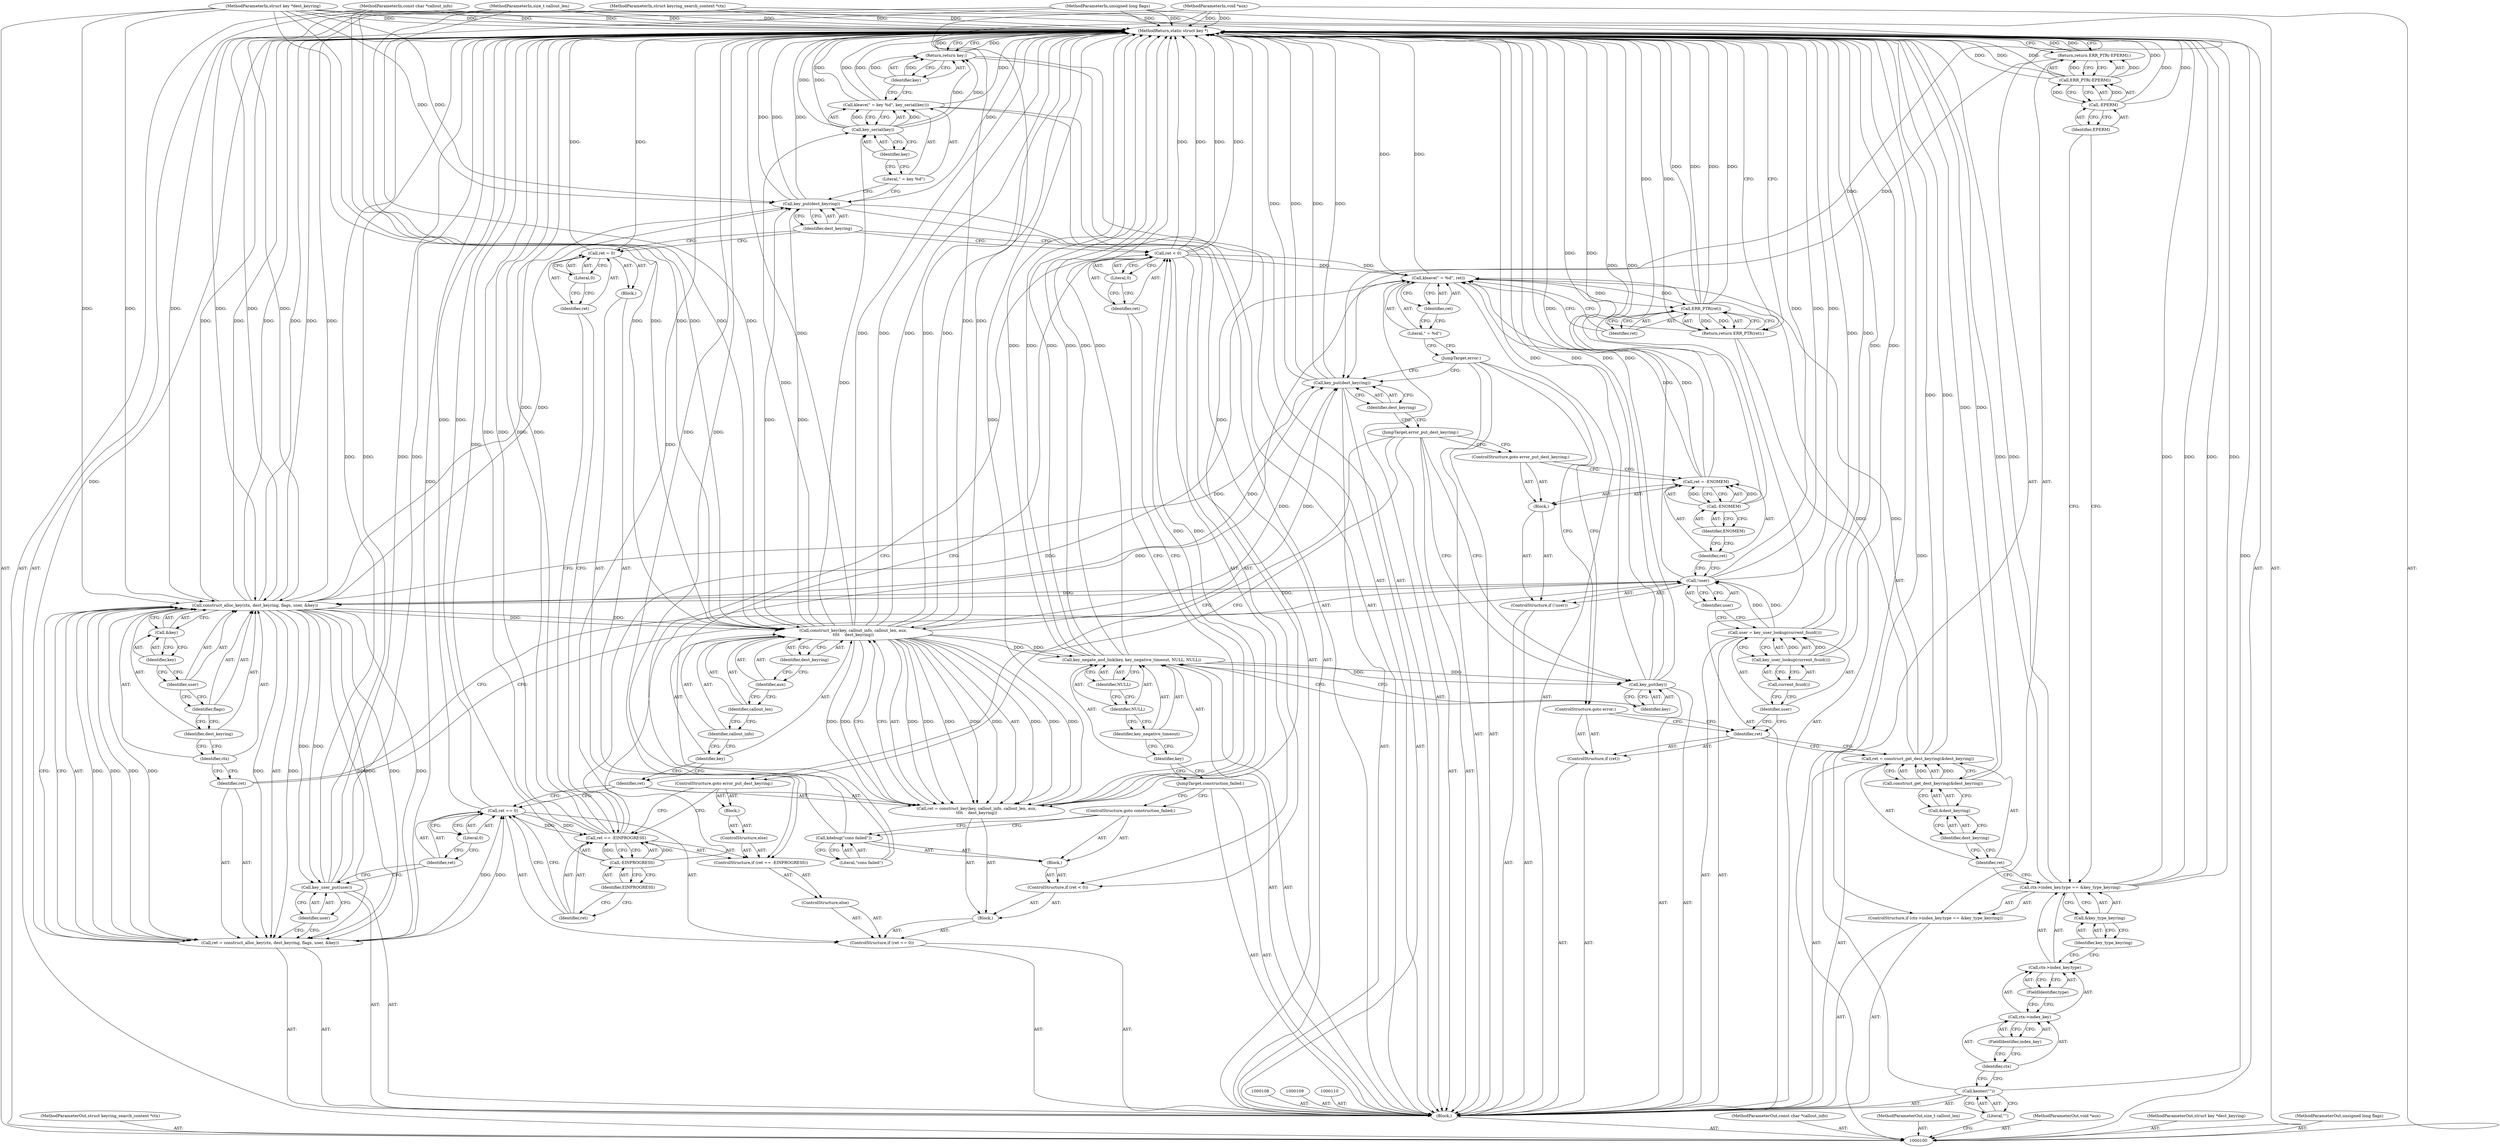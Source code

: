 digraph "0_linux_4dca6ea1d9432052afb06baf2e3ae78188a4410b_0" {
"1000218" [label="(MethodReturn,static struct key *)"];
"1000101" [label="(MethodParameterIn,struct keyring_search_context *ctx)"];
"1000332" [label="(MethodParameterOut,struct keyring_search_context *ctx)"];
"1000111" [label="(Call,kenter(\"\"))"];
"1000112" [label="(Literal,\"\")"];
"1000118" [label="(FieldIdentifier,index_key)"];
"1000113" [label="(ControlStructure,if (ctx->index_key.type == &key_type_keyring))"];
"1000119" [label="(FieldIdentifier,type)"];
"1000120" [label="(Call,&key_type_keyring)"];
"1000121" [label="(Identifier,key_type_keyring)"];
"1000114" [label="(Call,ctx->index_key.type == &key_type_keyring)"];
"1000115" [label="(Call,ctx->index_key.type)"];
"1000116" [label="(Call,ctx->index_key)"];
"1000117" [label="(Identifier,ctx)"];
"1000123" [label="(Call,ERR_PTR(-EPERM))"];
"1000124" [label="(Call,-EPERM)"];
"1000125" [label="(Identifier,EPERM)"];
"1000122" [label="(Return,return ERR_PTR(-EPERM);)"];
"1000126" [label="(Call,ret = construct_get_dest_keyring(&dest_keyring))"];
"1000127" [label="(Identifier,ret)"];
"1000129" [label="(Call,&dest_keyring)"];
"1000130" [label="(Identifier,dest_keyring)"];
"1000128" [label="(Call,construct_get_dest_keyring(&dest_keyring))"];
"1000131" [label="(ControlStructure,if (ret))"];
"1000132" [label="(Identifier,ret)"];
"1000133" [label="(ControlStructure,goto error;)"];
"1000102" [label="(MethodParameterIn,const char *callout_info)"];
"1000333" [label="(MethodParameterOut,const char *callout_info)"];
"1000134" [label="(Call,user = key_user_lookup(current_fsuid()))"];
"1000135" [label="(Identifier,user)"];
"1000137" [label="(Call,current_fsuid())"];
"1000136" [label="(Call,key_user_lookup(current_fsuid()))"];
"1000138" [label="(ControlStructure,if (!user))"];
"1000141" [label="(Block,)"];
"1000139" [label="(Call,!user)"];
"1000140" [label="(Identifier,user)"];
"1000142" [label="(Call,ret = -ENOMEM)"];
"1000143" [label="(Identifier,ret)"];
"1000144" [label="(Call,-ENOMEM)"];
"1000145" [label="(Identifier,ENOMEM)"];
"1000146" [label="(ControlStructure,goto error_put_dest_keyring;)"];
"1000147" [label="(Call,ret = construct_alloc_key(ctx, dest_keyring, flags, user, &key))"];
"1000148" [label="(Identifier,ret)"];
"1000150" [label="(Identifier,ctx)"];
"1000151" [label="(Identifier,dest_keyring)"];
"1000152" [label="(Identifier,flags)"];
"1000153" [label="(Identifier,user)"];
"1000154" [label="(Call,&key)"];
"1000155" [label="(Identifier,key)"];
"1000149" [label="(Call,construct_alloc_key(ctx, dest_keyring, flags, user, &key))"];
"1000157" [label="(Identifier,user)"];
"1000156" [label="(Call,key_user_put(user))"];
"1000103" [label="(MethodParameterIn,size_t callout_len)"];
"1000334" [label="(MethodParameterOut,size_t callout_len)"];
"1000158" [label="(ControlStructure,if (ret == 0))"];
"1000161" [label="(Literal,0)"];
"1000162" [label="(Block,)"];
"1000159" [label="(Call,ret == 0)"];
"1000160" [label="(Identifier,ret)"];
"1000163" [label="(Call,ret = construct_key(key, callout_info, callout_len, aux,\n\t\t\t\t    dest_keyring))"];
"1000164" [label="(Identifier,ret)"];
"1000166" [label="(Identifier,key)"];
"1000167" [label="(Identifier,callout_info)"];
"1000168" [label="(Identifier,callout_len)"];
"1000169" [label="(Identifier,aux)"];
"1000165" [label="(Call,construct_key(key, callout_info, callout_len, aux,\n\t\t\t\t    dest_keyring))"];
"1000170" [label="(Identifier,dest_keyring)"];
"1000174" [label="(Literal,0)"];
"1000175" [label="(Block,)"];
"1000171" [label="(ControlStructure,if (ret < 0))"];
"1000172" [label="(Call,ret < 0)"];
"1000173" [label="(Identifier,ret)"];
"1000177" [label="(Literal,\"cons failed\")"];
"1000176" [label="(Call,kdebug(\"cons failed\"))"];
"1000178" [label="(ControlStructure,goto construction_failed;)"];
"1000181" [label="(Call,ret == -EINPROGRESS)"];
"1000182" [label="(Identifier,ret)"];
"1000183" [label="(Call,-EINPROGRESS)"];
"1000184" [label="(Identifier,EINPROGRESS)"];
"1000185" [label="(Block,)"];
"1000179" [label="(ControlStructure,else)"];
"1000180" [label="(ControlStructure,if (ret == -EINPROGRESS))"];
"1000186" [label="(Call,ret = 0)"];
"1000187" [label="(Identifier,ret)"];
"1000188" [label="(Literal,0)"];
"1000189" [label="(ControlStructure,else)"];
"1000190" [label="(Block,)"];
"1000104" [label="(MethodParameterIn,void *aux)"];
"1000335" [label="(MethodParameterOut,void *aux)"];
"1000191" [label="(ControlStructure,goto error_put_dest_keyring;)"];
"1000193" [label="(Identifier,dest_keyring)"];
"1000192" [label="(Call,key_put(dest_keyring))"];
"1000194" [label="(Call,kleave(\" = key %d\", key_serial(key)))"];
"1000196" [label="(Call,key_serial(key))"];
"1000197" [label="(Identifier,key)"];
"1000195" [label="(Literal,\" = key %d\")"];
"1000198" [label="(Return,return key;)"];
"1000199" [label="(Identifier,key)"];
"1000200" [label="(JumpTarget,construction_failed:)"];
"1000201" [label="(Call,key_negate_and_link(key, key_negative_timeout, NULL, NULL))"];
"1000202" [label="(Identifier,key)"];
"1000203" [label="(Identifier,key_negative_timeout)"];
"1000204" [label="(Identifier,NULL)"];
"1000205" [label="(Identifier,NULL)"];
"1000207" [label="(Identifier,key)"];
"1000206" [label="(Call,key_put(key))"];
"1000105" [label="(MethodParameterIn,struct key *dest_keyring)"];
"1000336" [label="(MethodParameterOut,struct key *dest_keyring)"];
"1000208" [label="(JumpTarget,error_put_dest_keyring:)"];
"1000210" [label="(Identifier,dest_keyring)"];
"1000209" [label="(Call,key_put(dest_keyring))"];
"1000211" [label="(JumpTarget,error:)"];
"1000214" [label="(Identifier,ret)"];
"1000212" [label="(Call,kleave(\" = %d\", ret))"];
"1000213" [label="(Literal,\" = %d\")"];
"1000217" [label="(Identifier,ret)"];
"1000215" [label="(Return,return ERR_PTR(ret);)"];
"1000216" [label="(Call,ERR_PTR(ret))"];
"1000106" [label="(MethodParameterIn,unsigned long flags)"];
"1000337" [label="(MethodParameterOut,unsigned long flags)"];
"1000107" [label="(Block,)"];
"1000218" -> "1000100"  [label="AST: "];
"1000218" -> "1000122"  [label="CFG: "];
"1000218" -> "1000198"  [label="CFG: "];
"1000218" -> "1000215"  [label="CFG: "];
"1000159" -> "1000218"  [label="DDG: "];
"1000209" -> "1000218"  [label="DDG: "];
"1000209" -> "1000218"  [label="DDG: "];
"1000165" -> "1000218"  [label="DDG: "];
"1000165" -> "1000218"  [label="DDG: "];
"1000165" -> "1000218"  [label="DDG: "];
"1000104" -> "1000218"  [label="DDG: "];
"1000105" -> "1000218"  [label="DDG: "];
"1000181" -> "1000218"  [label="DDG: "];
"1000181" -> "1000218"  [label="DDG: "];
"1000206" -> "1000218"  [label="DDG: "];
"1000206" -> "1000218"  [label="DDG: "];
"1000102" -> "1000218"  [label="DDG: "];
"1000196" -> "1000218"  [label="DDG: "];
"1000149" -> "1000218"  [label="DDG: "];
"1000149" -> "1000218"  [label="DDG: "];
"1000149" -> "1000218"  [label="DDG: "];
"1000201" -> "1000218"  [label="DDG: "];
"1000201" -> "1000218"  [label="DDG: "];
"1000201" -> "1000218"  [label="DDG: "];
"1000172" -> "1000218"  [label="DDG: "];
"1000172" -> "1000218"  [label="DDG: "];
"1000186" -> "1000218"  [label="DDG: "];
"1000124" -> "1000218"  [label="DDG: "];
"1000194" -> "1000218"  [label="DDG: "];
"1000194" -> "1000218"  [label="DDG: "];
"1000216" -> "1000218"  [label="DDG: "];
"1000216" -> "1000218"  [label="DDG: "];
"1000156" -> "1000218"  [label="DDG: "];
"1000156" -> "1000218"  [label="DDG: "];
"1000114" -> "1000218"  [label="DDG: "];
"1000114" -> "1000218"  [label="DDG: "];
"1000114" -> "1000218"  [label="DDG: "];
"1000123" -> "1000218"  [label="DDG: "];
"1000123" -> "1000218"  [label="DDG: "];
"1000139" -> "1000218"  [label="DDG: "];
"1000139" -> "1000218"  [label="DDG: "];
"1000183" -> "1000218"  [label="DDG: "];
"1000128" -> "1000218"  [label="DDG: "];
"1000103" -> "1000218"  [label="DDG: "];
"1000142" -> "1000218"  [label="DDG: "];
"1000147" -> "1000218"  [label="DDG: "];
"1000176" -> "1000218"  [label="DDG: "];
"1000212" -> "1000218"  [label="DDG: "];
"1000192" -> "1000218"  [label="DDG: "];
"1000192" -> "1000218"  [label="DDG: "];
"1000101" -> "1000218"  [label="DDG: "];
"1000134" -> "1000218"  [label="DDG: "];
"1000144" -> "1000218"  [label="DDG: "];
"1000126" -> "1000218"  [label="DDG: "];
"1000111" -> "1000218"  [label="DDG: "];
"1000136" -> "1000218"  [label="DDG: "];
"1000106" -> "1000218"  [label="DDG: "];
"1000163" -> "1000218"  [label="DDG: "];
"1000198" -> "1000218"  [label="DDG: "];
"1000122" -> "1000218"  [label="DDG: "];
"1000215" -> "1000218"  [label="DDG: "];
"1000101" -> "1000100"  [label="AST: "];
"1000101" -> "1000218"  [label="DDG: "];
"1000101" -> "1000149"  [label="DDG: "];
"1000332" -> "1000100"  [label="AST: "];
"1000111" -> "1000107"  [label="AST: "];
"1000111" -> "1000112"  [label="CFG: "];
"1000112" -> "1000111"  [label="AST: "];
"1000117" -> "1000111"  [label="CFG: "];
"1000111" -> "1000218"  [label="DDG: "];
"1000112" -> "1000111"  [label="AST: "];
"1000112" -> "1000100"  [label="CFG: "];
"1000111" -> "1000112"  [label="CFG: "];
"1000118" -> "1000116"  [label="AST: "];
"1000118" -> "1000117"  [label="CFG: "];
"1000116" -> "1000118"  [label="CFG: "];
"1000113" -> "1000107"  [label="AST: "];
"1000114" -> "1000113"  [label="AST: "];
"1000122" -> "1000113"  [label="AST: "];
"1000119" -> "1000115"  [label="AST: "];
"1000119" -> "1000116"  [label="CFG: "];
"1000115" -> "1000119"  [label="CFG: "];
"1000120" -> "1000114"  [label="AST: "];
"1000120" -> "1000121"  [label="CFG: "];
"1000121" -> "1000120"  [label="AST: "];
"1000114" -> "1000120"  [label="CFG: "];
"1000121" -> "1000120"  [label="AST: "];
"1000121" -> "1000115"  [label="CFG: "];
"1000120" -> "1000121"  [label="CFG: "];
"1000114" -> "1000113"  [label="AST: "];
"1000114" -> "1000120"  [label="CFG: "];
"1000115" -> "1000114"  [label="AST: "];
"1000120" -> "1000114"  [label="AST: "];
"1000125" -> "1000114"  [label="CFG: "];
"1000127" -> "1000114"  [label="CFG: "];
"1000114" -> "1000218"  [label="DDG: "];
"1000114" -> "1000218"  [label="DDG: "];
"1000114" -> "1000218"  [label="DDG: "];
"1000115" -> "1000114"  [label="AST: "];
"1000115" -> "1000119"  [label="CFG: "];
"1000116" -> "1000115"  [label="AST: "];
"1000119" -> "1000115"  [label="AST: "];
"1000121" -> "1000115"  [label="CFG: "];
"1000116" -> "1000115"  [label="AST: "];
"1000116" -> "1000118"  [label="CFG: "];
"1000117" -> "1000116"  [label="AST: "];
"1000118" -> "1000116"  [label="AST: "];
"1000119" -> "1000116"  [label="CFG: "];
"1000117" -> "1000116"  [label="AST: "];
"1000117" -> "1000111"  [label="CFG: "];
"1000118" -> "1000117"  [label="CFG: "];
"1000123" -> "1000122"  [label="AST: "];
"1000123" -> "1000124"  [label="CFG: "];
"1000124" -> "1000123"  [label="AST: "];
"1000122" -> "1000123"  [label="CFG: "];
"1000123" -> "1000218"  [label="DDG: "];
"1000123" -> "1000218"  [label="DDG: "];
"1000123" -> "1000122"  [label="DDG: "];
"1000124" -> "1000123"  [label="DDG: "];
"1000124" -> "1000123"  [label="AST: "];
"1000124" -> "1000125"  [label="CFG: "];
"1000125" -> "1000124"  [label="AST: "];
"1000123" -> "1000124"  [label="CFG: "];
"1000124" -> "1000218"  [label="DDG: "];
"1000124" -> "1000123"  [label="DDG: "];
"1000125" -> "1000124"  [label="AST: "];
"1000125" -> "1000114"  [label="CFG: "];
"1000124" -> "1000125"  [label="CFG: "];
"1000122" -> "1000113"  [label="AST: "];
"1000122" -> "1000123"  [label="CFG: "];
"1000123" -> "1000122"  [label="AST: "];
"1000218" -> "1000122"  [label="CFG: "];
"1000122" -> "1000218"  [label="DDG: "];
"1000123" -> "1000122"  [label="DDG: "];
"1000126" -> "1000107"  [label="AST: "];
"1000126" -> "1000128"  [label="CFG: "];
"1000127" -> "1000126"  [label="AST: "];
"1000128" -> "1000126"  [label="AST: "];
"1000132" -> "1000126"  [label="CFG: "];
"1000126" -> "1000218"  [label="DDG: "];
"1000128" -> "1000126"  [label="DDG: "];
"1000126" -> "1000212"  [label="DDG: "];
"1000127" -> "1000126"  [label="AST: "];
"1000127" -> "1000114"  [label="CFG: "];
"1000130" -> "1000127"  [label="CFG: "];
"1000129" -> "1000128"  [label="AST: "];
"1000129" -> "1000130"  [label="CFG: "];
"1000130" -> "1000129"  [label="AST: "];
"1000128" -> "1000129"  [label="CFG: "];
"1000130" -> "1000129"  [label="AST: "];
"1000130" -> "1000127"  [label="CFG: "];
"1000129" -> "1000130"  [label="CFG: "];
"1000128" -> "1000126"  [label="AST: "];
"1000128" -> "1000129"  [label="CFG: "];
"1000129" -> "1000128"  [label="AST: "];
"1000126" -> "1000128"  [label="CFG: "];
"1000128" -> "1000218"  [label="DDG: "];
"1000128" -> "1000126"  [label="DDG: "];
"1000131" -> "1000107"  [label="AST: "];
"1000132" -> "1000131"  [label="AST: "];
"1000133" -> "1000131"  [label="AST: "];
"1000132" -> "1000131"  [label="AST: "];
"1000132" -> "1000126"  [label="CFG: "];
"1000133" -> "1000132"  [label="CFG: "];
"1000135" -> "1000132"  [label="CFG: "];
"1000133" -> "1000131"  [label="AST: "];
"1000133" -> "1000132"  [label="CFG: "];
"1000211" -> "1000133"  [label="CFG: "];
"1000102" -> "1000100"  [label="AST: "];
"1000102" -> "1000218"  [label="DDG: "];
"1000102" -> "1000165"  [label="DDG: "];
"1000333" -> "1000100"  [label="AST: "];
"1000134" -> "1000107"  [label="AST: "];
"1000134" -> "1000136"  [label="CFG: "];
"1000135" -> "1000134"  [label="AST: "];
"1000136" -> "1000134"  [label="AST: "];
"1000140" -> "1000134"  [label="CFG: "];
"1000134" -> "1000218"  [label="DDG: "];
"1000136" -> "1000134"  [label="DDG: "];
"1000134" -> "1000139"  [label="DDG: "];
"1000135" -> "1000134"  [label="AST: "];
"1000135" -> "1000132"  [label="CFG: "];
"1000137" -> "1000135"  [label="CFG: "];
"1000137" -> "1000136"  [label="AST: "];
"1000137" -> "1000135"  [label="CFG: "];
"1000136" -> "1000137"  [label="CFG: "];
"1000136" -> "1000134"  [label="AST: "];
"1000136" -> "1000137"  [label="CFG: "];
"1000137" -> "1000136"  [label="AST: "];
"1000134" -> "1000136"  [label="CFG: "];
"1000136" -> "1000218"  [label="DDG: "];
"1000136" -> "1000134"  [label="DDG: "];
"1000138" -> "1000107"  [label="AST: "];
"1000139" -> "1000138"  [label="AST: "];
"1000141" -> "1000138"  [label="AST: "];
"1000141" -> "1000138"  [label="AST: "];
"1000142" -> "1000141"  [label="AST: "];
"1000146" -> "1000141"  [label="AST: "];
"1000139" -> "1000138"  [label="AST: "];
"1000139" -> "1000140"  [label="CFG: "];
"1000140" -> "1000139"  [label="AST: "];
"1000143" -> "1000139"  [label="CFG: "];
"1000148" -> "1000139"  [label="CFG: "];
"1000139" -> "1000218"  [label="DDG: "];
"1000139" -> "1000218"  [label="DDG: "];
"1000134" -> "1000139"  [label="DDG: "];
"1000139" -> "1000149"  [label="DDG: "];
"1000140" -> "1000139"  [label="AST: "];
"1000140" -> "1000134"  [label="CFG: "];
"1000139" -> "1000140"  [label="CFG: "];
"1000142" -> "1000141"  [label="AST: "];
"1000142" -> "1000144"  [label="CFG: "];
"1000143" -> "1000142"  [label="AST: "];
"1000144" -> "1000142"  [label="AST: "];
"1000146" -> "1000142"  [label="CFG: "];
"1000142" -> "1000218"  [label="DDG: "];
"1000144" -> "1000142"  [label="DDG: "];
"1000142" -> "1000212"  [label="DDG: "];
"1000143" -> "1000142"  [label="AST: "];
"1000143" -> "1000139"  [label="CFG: "];
"1000145" -> "1000143"  [label="CFG: "];
"1000144" -> "1000142"  [label="AST: "];
"1000144" -> "1000145"  [label="CFG: "];
"1000145" -> "1000144"  [label="AST: "];
"1000142" -> "1000144"  [label="CFG: "];
"1000144" -> "1000218"  [label="DDG: "];
"1000144" -> "1000142"  [label="DDG: "];
"1000145" -> "1000144"  [label="AST: "];
"1000145" -> "1000143"  [label="CFG: "];
"1000144" -> "1000145"  [label="CFG: "];
"1000146" -> "1000141"  [label="AST: "];
"1000146" -> "1000142"  [label="CFG: "];
"1000208" -> "1000146"  [label="CFG: "];
"1000147" -> "1000107"  [label="AST: "];
"1000147" -> "1000149"  [label="CFG: "];
"1000148" -> "1000147"  [label="AST: "];
"1000149" -> "1000147"  [label="AST: "];
"1000157" -> "1000147"  [label="CFG: "];
"1000147" -> "1000218"  [label="DDG: "];
"1000149" -> "1000147"  [label="DDG: "];
"1000149" -> "1000147"  [label="DDG: "];
"1000149" -> "1000147"  [label="DDG: "];
"1000149" -> "1000147"  [label="DDG: "];
"1000149" -> "1000147"  [label="DDG: "];
"1000147" -> "1000159"  [label="DDG: "];
"1000148" -> "1000147"  [label="AST: "];
"1000148" -> "1000139"  [label="CFG: "];
"1000150" -> "1000148"  [label="CFG: "];
"1000150" -> "1000149"  [label="AST: "];
"1000150" -> "1000148"  [label="CFG: "];
"1000151" -> "1000150"  [label="CFG: "];
"1000151" -> "1000149"  [label="AST: "];
"1000151" -> "1000150"  [label="CFG: "];
"1000152" -> "1000151"  [label="CFG: "];
"1000152" -> "1000149"  [label="AST: "];
"1000152" -> "1000151"  [label="CFG: "];
"1000153" -> "1000152"  [label="CFG: "];
"1000153" -> "1000149"  [label="AST: "];
"1000153" -> "1000152"  [label="CFG: "];
"1000155" -> "1000153"  [label="CFG: "];
"1000154" -> "1000149"  [label="AST: "];
"1000154" -> "1000155"  [label="CFG: "];
"1000155" -> "1000154"  [label="AST: "];
"1000149" -> "1000154"  [label="CFG: "];
"1000155" -> "1000154"  [label="AST: "];
"1000155" -> "1000153"  [label="CFG: "];
"1000154" -> "1000155"  [label="CFG: "];
"1000149" -> "1000147"  [label="AST: "];
"1000149" -> "1000154"  [label="CFG: "];
"1000150" -> "1000149"  [label="AST: "];
"1000151" -> "1000149"  [label="AST: "];
"1000152" -> "1000149"  [label="AST: "];
"1000153" -> "1000149"  [label="AST: "];
"1000154" -> "1000149"  [label="AST: "];
"1000147" -> "1000149"  [label="CFG: "];
"1000149" -> "1000218"  [label="DDG: "];
"1000149" -> "1000218"  [label="DDG: "];
"1000149" -> "1000218"  [label="DDG: "];
"1000149" -> "1000147"  [label="DDG: "];
"1000149" -> "1000147"  [label="DDG: "];
"1000149" -> "1000147"  [label="DDG: "];
"1000149" -> "1000147"  [label="DDG: "];
"1000149" -> "1000147"  [label="DDG: "];
"1000101" -> "1000149"  [label="DDG: "];
"1000105" -> "1000149"  [label="DDG: "];
"1000106" -> "1000149"  [label="DDG: "];
"1000139" -> "1000149"  [label="DDG: "];
"1000149" -> "1000156"  [label="DDG: "];
"1000149" -> "1000165"  [label="DDG: "];
"1000149" -> "1000192"  [label="DDG: "];
"1000149" -> "1000209"  [label="DDG: "];
"1000157" -> "1000156"  [label="AST: "];
"1000157" -> "1000147"  [label="CFG: "];
"1000156" -> "1000157"  [label="CFG: "];
"1000156" -> "1000107"  [label="AST: "];
"1000156" -> "1000157"  [label="CFG: "];
"1000157" -> "1000156"  [label="AST: "];
"1000160" -> "1000156"  [label="CFG: "];
"1000156" -> "1000218"  [label="DDG: "];
"1000156" -> "1000218"  [label="DDG: "];
"1000149" -> "1000156"  [label="DDG: "];
"1000103" -> "1000100"  [label="AST: "];
"1000103" -> "1000218"  [label="DDG: "];
"1000103" -> "1000165"  [label="DDG: "];
"1000334" -> "1000100"  [label="AST: "];
"1000158" -> "1000107"  [label="AST: "];
"1000159" -> "1000158"  [label="AST: "];
"1000162" -> "1000158"  [label="AST: "];
"1000179" -> "1000158"  [label="AST: "];
"1000161" -> "1000159"  [label="AST: "];
"1000161" -> "1000160"  [label="CFG: "];
"1000159" -> "1000161"  [label="CFG: "];
"1000162" -> "1000158"  [label="AST: "];
"1000163" -> "1000162"  [label="AST: "];
"1000171" -> "1000162"  [label="AST: "];
"1000159" -> "1000158"  [label="AST: "];
"1000159" -> "1000161"  [label="CFG: "];
"1000160" -> "1000159"  [label="AST: "];
"1000161" -> "1000159"  [label="AST: "];
"1000164" -> "1000159"  [label="CFG: "];
"1000182" -> "1000159"  [label="CFG: "];
"1000159" -> "1000218"  [label="DDG: "];
"1000147" -> "1000159"  [label="DDG: "];
"1000159" -> "1000181"  [label="DDG: "];
"1000160" -> "1000159"  [label="AST: "];
"1000160" -> "1000156"  [label="CFG: "];
"1000161" -> "1000160"  [label="CFG: "];
"1000163" -> "1000162"  [label="AST: "];
"1000163" -> "1000165"  [label="CFG: "];
"1000164" -> "1000163"  [label="AST: "];
"1000165" -> "1000163"  [label="AST: "];
"1000173" -> "1000163"  [label="CFG: "];
"1000163" -> "1000218"  [label="DDG: "];
"1000165" -> "1000163"  [label="DDG: "];
"1000165" -> "1000163"  [label="DDG: "];
"1000165" -> "1000163"  [label="DDG: "];
"1000165" -> "1000163"  [label="DDG: "];
"1000165" -> "1000163"  [label="DDG: "];
"1000163" -> "1000172"  [label="DDG: "];
"1000164" -> "1000163"  [label="AST: "];
"1000164" -> "1000159"  [label="CFG: "];
"1000166" -> "1000164"  [label="CFG: "];
"1000166" -> "1000165"  [label="AST: "];
"1000166" -> "1000164"  [label="CFG: "];
"1000167" -> "1000166"  [label="CFG: "];
"1000167" -> "1000165"  [label="AST: "];
"1000167" -> "1000166"  [label="CFG: "];
"1000168" -> "1000167"  [label="CFG: "];
"1000168" -> "1000165"  [label="AST: "];
"1000168" -> "1000167"  [label="CFG: "];
"1000169" -> "1000168"  [label="CFG: "];
"1000169" -> "1000165"  [label="AST: "];
"1000169" -> "1000168"  [label="CFG: "];
"1000170" -> "1000169"  [label="CFG: "];
"1000165" -> "1000163"  [label="AST: "];
"1000165" -> "1000170"  [label="CFG: "];
"1000166" -> "1000165"  [label="AST: "];
"1000167" -> "1000165"  [label="AST: "];
"1000168" -> "1000165"  [label="AST: "];
"1000169" -> "1000165"  [label="AST: "];
"1000170" -> "1000165"  [label="AST: "];
"1000163" -> "1000165"  [label="CFG: "];
"1000165" -> "1000218"  [label="DDG: "];
"1000165" -> "1000218"  [label="DDG: "];
"1000165" -> "1000218"  [label="DDG: "];
"1000165" -> "1000163"  [label="DDG: "];
"1000165" -> "1000163"  [label="DDG: "];
"1000165" -> "1000163"  [label="DDG: "];
"1000165" -> "1000163"  [label="DDG: "];
"1000165" -> "1000163"  [label="DDG: "];
"1000102" -> "1000165"  [label="DDG: "];
"1000103" -> "1000165"  [label="DDG: "];
"1000104" -> "1000165"  [label="DDG: "];
"1000149" -> "1000165"  [label="DDG: "];
"1000105" -> "1000165"  [label="DDG: "];
"1000165" -> "1000192"  [label="DDG: "];
"1000165" -> "1000196"  [label="DDG: "];
"1000165" -> "1000201"  [label="DDG: "];
"1000165" -> "1000209"  [label="DDG: "];
"1000170" -> "1000165"  [label="AST: "];
"1000170" -> "1000169"  [label="CFG: "];
"1000165" -> "1000170"  [label="CFG: "];
"1000174" -> "1000172"  [label="AST: "];
"1000174" -> "1000173"  [label="CFG: "];
"1000172" -> "1000174"  [label="CFG: "];
"1000175" -> "1000171"  [label="AST: "];
"1000176" -> "1000175"  [label="AST: "];
"1000178" -> "1000175"  [label="AST: "];
"1000171" -> "1000162"  [label="AST: "];
"1000172" -> "1000171"  [label="AST: "];
"1000175" -> "1000171"  [label="AST: "];
"1000172" -> "1000171"  [label="AST: "];
"1000172" -> "1000174"  [label="CFG: "];
"1000173" -> "1000172"  [label="AST: "];
"1000174" -> "1000172"  [label="AST: "];
"1000177" -> "1000172"  [label="CFG: "];
"1000193" -> "1000172"  [label="CFG: "];
"1000172" -> "1000218"  [label="DDG: "];
"1000172" -> "1000218"  [label="DDG: "];
"1000163" -> "1000172"  [label="DDG: "];
"1000172" -> "1000212"  [label="DDG: "];
"1000173" -> "1000172"  [label="AST: "];
"1000173" -> "1000163"  [label="CFG: "];
"1000174" -> "1000173"  [label="CFG: "];
"1000177" -> "1000176"  [label="AST: "];
"1000177" -> "1000172"  [label="CFG: "];
"1000176" -> "1000177"  [label="CFG: "];
"1000176" -> "1000175"  [label="AST: "];
"1000176" -> "1000177"  [label="CFG: "];
"1000177" -> "1000176"  [label="AST: "];
"1000178" -> "1000176"  [label="CFG: "];
"1000176" -> "1000218"  [label="DDG: "];
"1000178" -> "1000175"  [label="AST: "];
"1000178" -> "1000176"  [label="CFG: "];
"1000200" -> "1000178"  [label="CFG: "];
"1000181" -> "1000180"  [label="AST: "];
"1000181" -> "1000183"  [label="CFG: "];
"1000182" -> "1000181"  [label="AST: "];
"1000183" -> "1000181"  [label="AST: "];
"1000187" -> "1000181"  [label="CFG: "];
"1000191" -> "1000181"  [label="CFG: "];
"1000181" -> "1000218"  [label="DDG: "];
"1000181" -> "1000218"  [label="DDG: "];
"1000159" -> "1000181"  [label="DDG: "];
"1000183" -> "1000181"  [label="DDG: "];
"1000181" -> "1000212"  [label="DDG: "];
"1000182" -> "1000181"  [label="AST: "];
"1000182" -> "1000159"  [label="CFG: "];
"1000184" -> "1000182"  [label="CFG: "];
"1000183" -> "1000181"  [label="AST: "];
"1000183" -> "1000184"  [label="CFG: "];
"1000184" -> "1000183"  [label="AST: "];
"1000181" -> "1000183"  [label="CFG: "];
"1000183" -> "1000218"  [label="DDG: "];
"1000183" -> "1000181"  [label="DDG: "];
"1000184" -> "1000183"  [label="AST: "];
"1000184" -> "1000182"  [label="CFG: "];
"1000183" -> "1000184"  [label="CFG: "];
"1000185" -> "1000180"  [label="AST: "];
"1000186" -> "1000185"  [label="AST: "];
"1000179" -> "1000158"  [label="AST: "];
"1000180" -> "1000179"  [label="AST: "];
"1000180" -> "1000179"  [label="AST: "];
"1000181" -> "1000180"  [label="AST: "];
"1000185" -> "1000180"  [label="AST: "];
"1000189" -> "1000180"  [label="AST: "];
"1000186" -> "1000185"  [label="AST: "];
"1000186" -> "1000188"  [label="CFG: "];
"1000187" -> "1000186"  [label="AST: "];
"1000188" -> "1000186"  [label="AST: "];
"1000193" -> "1000186"  [label="CFG: "];
"1000186" -> "1000218"  [label="DDG: "];
"1000187" -> "1000186"  [label="AST: "];
"1000187" -> "1000181"  [label="CFG: "];
"1000188" -> "1000187"  [label="CFG: "];
"1000188" -> "1000186"  [label="AST: "];
"1000188" -> "1000187"  [label="CFG: "];
"1000186" -> "1000188"  [label="CFG: "];
"1000189" -> "1000180"  [label="AST: "];
"1000190" -> "1000189"  [label="AST: "];
"1000190" -> "1000189"  [label="AST: "];
"1000191" -> "1000190"  [label="AST: "];
"1000104" -> "1000100"  [label="AST: "];
"1000104" -> "1000218"  [label="DDG: "];
"1000104" -> "1000165"  [label="DDG: "];
"1000335" -> "1000100"  [label="AST: "];
"1000191" -> "1000190"  [label="AST: "];
"1000191" -> "1000181"  [label="CFG: "];
"1000208" -> "1000191"  [label="CFG: "];
"1000193" -> "1000192"  [label="AST: "];
"1000193" -> "1000172"  [label="CFG: "];
"1000193" -> "1000186"  [label="CFG: "];
"1000192" -> "1000193"  [label="CFG: "];
"1000192" -> "1000107"  [label="AST: "];
"1000192" -> "1000193"  [label="CFG: "];
"1000193" -> "1000192"  [label="AST: "];
"1000195" -> "1000192"  [label="CFG: "];
"1000192" -> "1000218"  [label="DDG: "];
"1000192" -> "1000218"  [label="DDG: "];
"1000149" -> "1000192"  [label="DDG: "];
"1000165" -> "1000192"  [label="DDG: "];
"1000105" -> "1000192"  [label="DDG: "];
"1000194" -> "1000107"  [label="AST: "];
"1000194" -> "1000196"  [label="CFG: "];
"1000195" -> "1000194"  [label="AST: "];
"1000196" -> "1000194"  [label="AST: "];
"1000199" -> "1000194"  [label="CFG: "];
"1000194" -> "1000218"  [label="DDG: "];
"1000194" -> "1000218"  [label="DDG: "];
"1000196" -> "1000194"  [label="DDG: "];
"1000196" -> "1000194"  [label="AST: "];
"1000196" -> "1000197"  [label="CFG: "];
"1000197" -> "1000196"  [label="AST: "];
"1000194" -> "1000196"  [label="CFG: "];
"1000196" -> "1000218"  [label="DDG: "];
"1000196" -> "1000194"  [label="DDG: "];
"1000165" -> "1000196"  [label="DDG: "];
"1000196" -> "1000198"  [label="DDG: "];
"1000197" -> "1000196"  [label="AST: "];
"1000197" -> "1000195"  [label="CFG: "];
"1000196" -> "1000197"  [label="CFG: "];
"1000195" -> "1000194"  [label="AST: "];
"1000195" -> "1000192"  [label="CFG: "];
"1000197" -> "1000195"  [label="CFG: "];
"1000198" -> "1000107"  [label="AST: "];
"1000198" -> "1000199"  [label="CFG: "];
"1000199" -> "1000198"  [label="AST: "];
"1000218" -> "1000198"  [label="CFG: "];
"1000198" -> "1000218"  [label="DDG: "];
"1000199" -> "1000198"  [label="DDG: "];
"1000196" -> "1000198"  [label="DDG: "];
"1000199" -> "1000198"  [label="AST: "];
"1000199" -> "1000194"  [label="CFG: "];
"1000198" -> "1000199"  [label="CFG: "];
"1000199" -> "1000198"  [label="DDG: "];
"1000200" -> "1000107"  [label="AST: "];
"1000200" -> "1000178"  [label="CFG: "];
"1000202" -> "1000200"  [label="CFG: "];
"1000201" -> "1000107"  [label="AST: "];
"1000201" -> "1000205"  [label="CFG: "];
"1000202" -> "1000201"  [label="AST: "];
"1000203" -> "1000201"  [label="AST: "];
"1000204" -> "1000201"  [label="AST: "];
"1000205" -> "1000201"  [label="AST: "];
"1000207" -> "1000201"  [label="CFG: "];
"1000201" -> "1000218"  [label="DDG: "];
"1000201" -> "1000218"  [label="DDG: "];
"1000201" -> "1000218"  [label="DDG: "];
"1000165" -> "1000201"  [label="DDG: "];
"1000201" -> "1000206"  [label="DDG: "];
"1000202" -> "1000201"  [label="AST: "];
"1000202" -> "1000200"  [label="CFG: "];
"1000203" -> "1000202"  [label="CFG: "];
"1000203" -> "1000201"  [label="AST: "];
"1000203" -> "1000202"  [label="CFG: "];
"1000204" -> "1000203"  [label="CFG: "];
"1000204" -> "1000201"  [label="AST: "];
"1000204" -> "1000203"  [label="CFG: "];
"1000205" -> "1000204"  [label="CFG: "];
"1000205" -> "1000201"  [label="AST: "];
"1000205" -> "1000204"  [label="CFG: "];
"1000201" -> "1000205"  [label="CFG: "];
"1000207" -> "1000206"  [label="AST: "];
"1000207" -> "1000201"  [label="CFG: "];
"1000206" -> "1000207"  [label="CFG: "];
"1000206" -> "1000107"  [label="AST: "];
"1000206" -> "1000207"  [label="CFG: "];
"1000207" -> "1000206"  [label="AST: "];
"1000208" -> "1000206"  [label="CFG: "];
"1000206" -> "1000218"  [label="DDG: "];
"1000206" -> "1000218"  [label="DDG: "];
"1000201" -> "1000206"  [label="DDG: "];
"1000105" -> "1000100"  [label="AST: "];
"1000105" -> "1000218"  [label="DDG: "];
"1000105" -> "1000149"  [label="DDG: "];
"1000105" -> "1000165"  [label="DDG: "];
"1000105" -> "1000192"  [label="DDG: "];
"1000105" -> "1000209"  [label="DDG: "];
"1000336" -> "1000100"  [label="AST: "];
"1000208" -> "1000107"  [label="AST: "];
"1000208" -> "1000206"  [label="CFG: "];
"1000208" -> "1000146"  [label="CFG: "];
"1000208" -> "1000191"  [label="CFG: "];
"1000210" -> "1000208"  [label="CFG: "];
"1000210" -> "1000209"  [label="AST: "];
"1000210" -> "1000208"  [label="CFG: "];
"1000209" -> "1000210"  [label="CFG: "];
"1000209" -> "1000107"  [label="AST: "];
"1000209" -> "1000210"  [label="CFG: "];
"1000210" -> "1000209"  [label="AST: "];
"1000211" -> "1000209"  [label="CFG: "];
"1000209" -> "1000218"  [label="DDG: "];
"1000209" -> "1000218"  [label="DDG: "];
"1000149" -> "1000209"  [label="DDG: "];
"1000165" -> "1000209"  [label="DDG: "];
"1000105" -> "1000209"  [label="DDG: "];
"1000211" -> "1000107"  [label="AST: "];
"1000211" -> "1000209"  [label="CFG: "];
"1000211" -> "1000133"  [label="CFG: "];
"1000213" -> "1000211"  [label="CFG: "];
"1000214" -> "1000212"  [label="AST: "];
"1000214" -> "1000213"  [label="CFG: "];
"1000212" -> "1000214"  [label="CFG: "];
"1000212" -> "1000107"  [label="AST: "];
"1000212" -> "1000214"  [label="CFG: "];
"1000213" -> "1000212"  [label="AST: "];
"1000214" -> "1000212"  [label="AST: "];
"1000217" -> "1000212"  [label="CFG: "];
"1000212" -> "1000218"  [label="DDG: "];
"1000181" -> "1000212"  [label="DDG: "];
"1000126" -> "1000212"  [label="DDG: "];
"1000172" -> "1000212"  [label="DDG: "];
"1000142" -> "1000212"  [label="DDG: "];
"1000212" -> "1000216"  [label="DDG: "];
"1000213" -> "1000212"  [label="AST: "];
"1000213" -> "1000211"  [label="CFG: "];
"1000214" -> "1000213"  [label="CFG: "];
"1000217" -> "1000216"  [label="AST: "];
"1000217" -> "1000212"  [label="CFG: "];
"1000216" -> "1000217"  [label="CFG: "];
"1000215" -> "1000107"  [label="AST: "];
"1000215" -> "1000216"  [label="CFG: "];
"1000216" -> "1000215"  [label="AST: "];
"1000218" -> "1000215"  [label="CFG: "];
"1000215" -> "1000218"  [label="DDG: "];
"1000216" -> "1000215"  [label="DDG: "];
"1000216" -> "1000215"  [label="AST: "];
"1000216" -> "1000217"  [label="CFG: "];
"1000217" -> "1000216"  [label="AST: "];
"1000215" -> "1000216"  [label="CFG: "];
"1000216" -> "1000218"  [label="DDG: "];
"1000216" -> "1000218"  [label="DDG: "];
"1000216" -> "1000215"  [label="DDG: "];
"1000212" -> "1000216"  [label="DDG: "];
"1000106" -> "1000100"  [label="AST: "];
"1000106" -> "1000218"  [label="DDG: "];
"1000106" -> "1000149"  [label="DDG: "];
"1000337" -> "1000100"  [label="AST: "];
"1000107" -> "1000100"  [label="AST: "];
"1000108" -> "1000107"  [label="AST: "];
"1000109" -> "1000107"  [label="AST: "];
"1000110" -> "1000107"  [label="AST: "];
"1000111" -> "1000107"  [label="AST: "];
"1000113" -> "1000107"  [label="AST: "];
"1000126" -> "1000107"  [label="AST: "];
"1000131" -> "1000107"  [label="AST: "];
"1000134" -> "1000107"  [label="AST: "];
"1000138" -> "1000107"  [label="AST: "];
"1000147" -> "1000107"  [label="AST: "];
"1000156" -> "1000107"  [label="AST: "];
"1000158" -> "1000107"  [label="AST: "];
"1000192" -> "1000107"  [label="AST: "];
"1000194" -> "1000107"  [label="AST: "];
"1000198" -> "1000107"  [label="AST: "];
"1000200" -> "1000107"  [label="AST: "];
"1000201" -> "1000107"  [label="AST: "];
"1000206" -> "1000107"  [label="AST: "];
"1000208" -> "1000107"  [label="AST: "];
"1000209" -> "1000107"  [label="AST: "];
"1000211" -> "1000107"  [label="AST: "];
"1000212" -> "1000107"  [label="AST: "];
"1000215" -> "1000107"  [label="AST: "];
}
